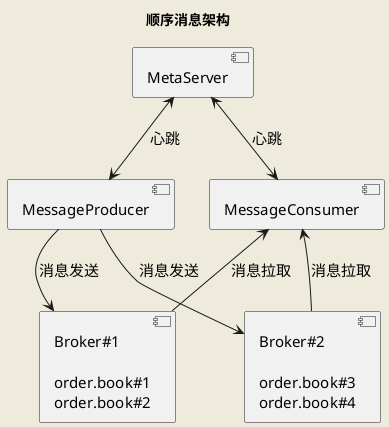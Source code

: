 @startuml

skinparam backgroundColor #EEEBDC

skinparam defaultFontSize red
skinparam defaultFontSize 15
skinparam defaultFontName Aapex

title 顺序消息架构

component Broker1 [
Broker#1

order.book#1
order.book#2
]

component Broker2 [
Broker#2

order.book#3
order.book#4
]

[MessageProducer] <-up-> [MetaServer] : 心跳

[MessageConsumer] <-up-> [MetaServer] : 心跳

[MessageProducer] -down-> [Broker1] : 消息发送

[MessageProducer] -down-> [Broker2] : 消息发送

[MessageConsumer] <-down- [Broker1] : 消息拉取

[MessageConsumer] <-down- [Broker2] : 消息拉取


@enduml